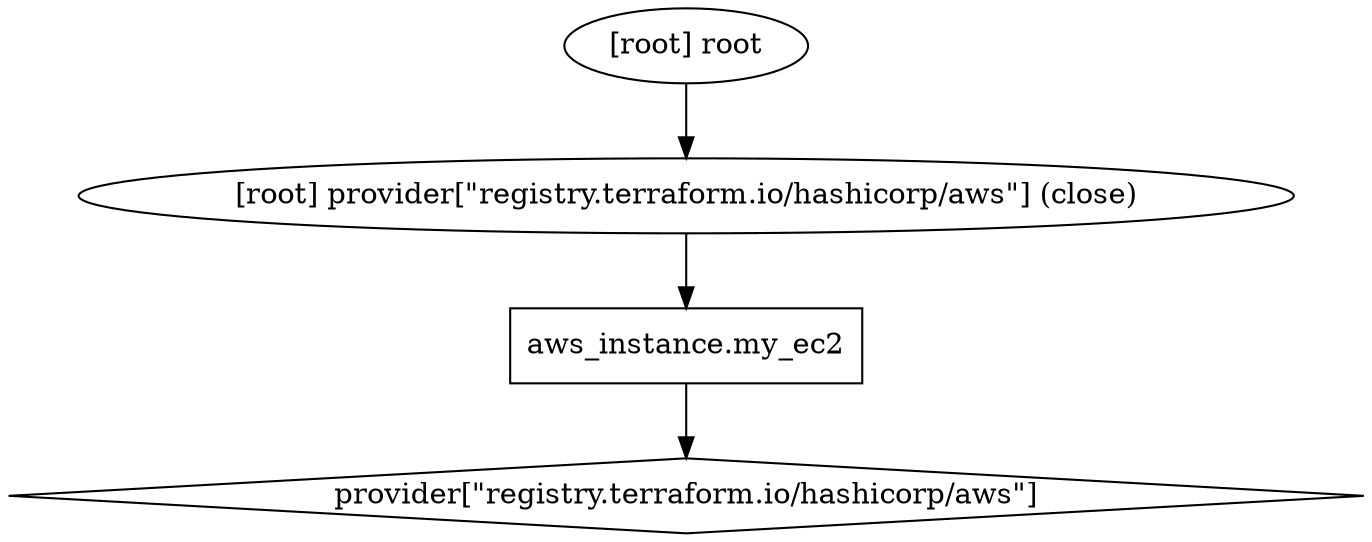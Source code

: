 digraph {
	compound = "true"
	newrank = "true"
	subgraph "root" {
		"[root] aws_instance.my_ec2 (expand)" [label = "aws_instance.my_ec2", shape = "box"]
		"[root] provider[\"registry.terraform.io/hashicorp/aws\"]" [label = "provider[\"registry.terraform.io/hashicorp/aws\"]", shape = "diamond"]
		"[root] aws_instance.my_ec2 (expand)" -> "[root] provider[\"registry.terraform.io/hashicorp/aws\"]"
		"[root] provider[\"registry.terraform.io/hashicorp/aws\"] (close)" -> "[root] aws_instance.my_ec2 (expand)"
		"[root] root" -> "[root] provider[\"registry.terraform.io/hashicorp/aws\"] (close)"
	}
}

